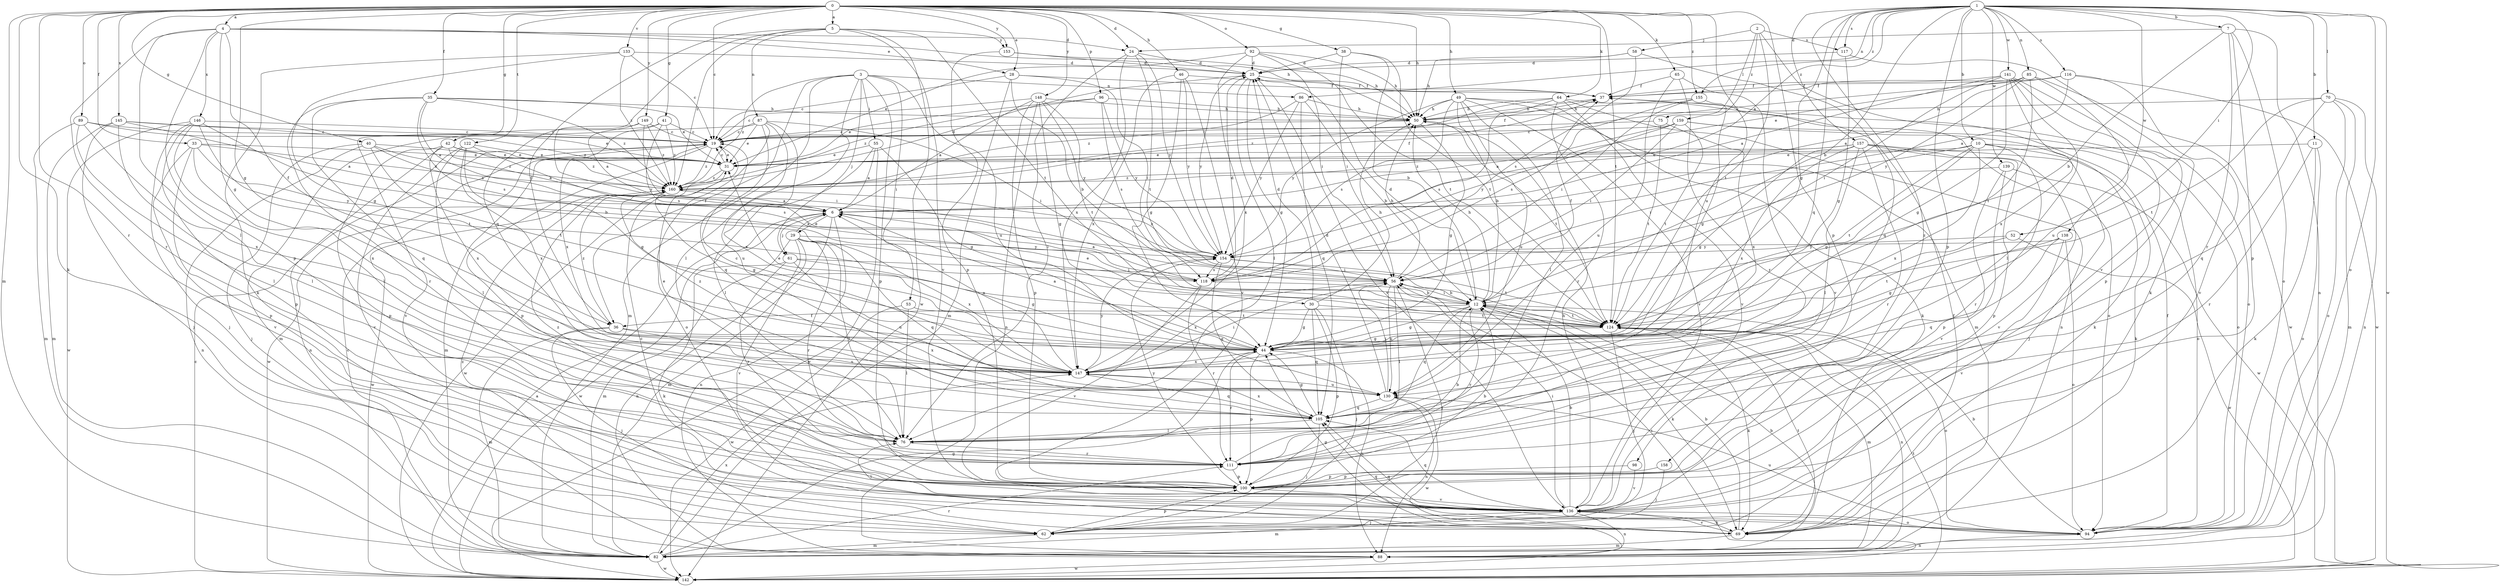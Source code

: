 strict digraph  {
0;
1;
2;
3;
4;
5;
6;
7;
10;
11;
12;
19;
24;
25;
28;
29;
30;
31;
33;
35;
36;
37;
38;
40;
41;
42;
44;
46;
49;
50;
52;
53;
55;
56;
58;
61;
62;
64;
65;
69;
70;
75;
76;
82;
85;
86;
87;
88;
89;
92;
94;
96;
98;
100;
105;
111;
116;
117;
118;
122;
124;
130;
133;
136;
138;
139;
141;
142;
145;
146;
147;
148;
149;
153;
154;
155;
157;
158;
159;
160;
0 -> 4  [label=a];
0 -> 5  [label=a];
0 -> 19  [label=c];
0 -> 24  [label=d];
0 -> 28  [label=e];
0 -> 33  [label=f];
0 -> 35  [label=f];
0 -> 38  [label=g];
0 -> 40  [label=g];
0 -> 41  [label=g];
0 -> 42  [label=g];
0 -> 44  [label=g];
0 -> 46  [label=h];
0 -> 49  [label=h];
0 -> 50  [label=h];
0 -> 64  [label=k];
0 -> 65  [label=k];
0 -> 69  [label=k];
0 -> 82  [label=m];
0 -> 89  [label=o];
0 -> 92  [label=o];
0 -> 96  [label=p];
0 -> 98  [label=p];
0 -> 111  [label=r];
0 -> 122  [label=t];
0 -> 124  [label=t];
0 -> 130  [label=u];
0 -> 133  [label=v];
0 -> 145  [label=x];
0 -> 148  [label=y];
0 -> 149  [label=y];
0 -> 153  [label=y];
0 -> 155  [label=z];
1 -> 6  [label=a];
1 -> 7  [label=b];
1 -> 10  [label=b];
1 -> 11  [label=b];
1 -> 12  [label=b];
1 -> 44  [label=g];
1 -> 52  [label=i];
1 -> 70  [label=l];
1 -> 85  [label=n];
1 -> 86  [label=n];
1 -> 94  [label=o];
1 -> 100  [label=p];
1 -> 105  [label=q];
1 -> 116  [label=s];
1 -> 117  [label=s];
1 -> 138  [label=w];
1 -> 139  [label=w];
1 -> 141  [label=w];
1 -> 142  [label=w];
1 -> 155  [label=z];
1 -> 157  [label=z];
1 -> 158  [label=z];
2 -> 58  [label=j];
2 -> 75  [label=l];
2 -> 117  [label=s];
2 -> 124  [label=t];
2 -> 136  [label=v];
2 -> 159  [label=z];
3 -> 36  [label=f];
3 -> 53  [label=i];
3 -> 55  [label=i];
3 -> 61  [label=j];
3 -> 76  [label=l];
3 -> 82  [label=m];
3 -> 86  [label=n];
3 -> 100  [label=p];
3 -> 130  [label=u];
3 -> 160  [label=z];
4 -> 24  [label=d];
4 -> 28  [label=e];
4 -> 36  [label=f];
4 -> 44  [label=g];
4 -> 50  [label=h];
4 -> 76  [label=l];
4 -> 100  [label=p];
4 -> 111  [label=r];
4 -> 146  [label=x];
5 -> 36  [label=f];
5 -> 87  [label=n];
5 -> 105  [label=q];
5 -> 124  [label=t];
5 -> 136  [label=v];
5 -> 142  [label=w];
5 -> 153  [label=y];
5 -> 160  [label=z];
6 -> 29  [label=e];
6 -> 30  [label=e];
6 -> 61  [label=j];
6 -> 82  [label=m];
6 -> 88  [label=n];
6 -> 142  [label=w];
7 -> 12  [label=b];
7 -> 24  [label=d];
7 -> 88  [label=n];
7 -> 94  [label=o];
7 -> 100  [label=p];
7 -> 111  [label=r];
10 -> 31  [label=e];
10 -> 44  [label=g];
10 -> 56  [label=i];
10 -> 69  [label=k];
10 -> 94  [label=o];
10 -> 111  [label=r];
10 -> 124  [label=t];
10 -> 147  [label=x];
11 -> 31  [label=e];
11 -> 69  [label=k];
11 -> 94  [label=o];
11 -> 111  [label=r];
12 -> 25  [label=d];
12 -> 36  [label=f];
12 -> 37  [label=f];
12 -> 44  [label=g];
12 -> 50  [label=h];
12 -> 56  [label=i];
12 -> 69  [label=k];
12 -> 105  [label=q];
12 -> 111  [label=r];
12 -> 124  [label=t];
19 -> 31  [label=e];
19 -> 37  [label=f];
19 -> 82  [label=m];
19 -> 100  [label=p];
19 -> 142  [label=w];
19 -> 160  [label=z];
24 -> 25  [label=d];
24 -> 76  [label=l];
24 -> 124  [label=t];
24 -> 147  [label=x];
24 -> 154  [label=y];
25 -> 37  [label=f];
25 -> 44  [label=g];
25 -> 76  [label=l];
25 -> 136  [label=v];
25 -> 154  [label=y];
28 -> 12  [label=b];
28 -> 19  [label=c];
28 -> 37  [label=f];
28 -> 56  [label=i];
28 -> 82  [label=m];
29 -> 6  [label=a];
29 -> 76  [label=l];
29 -> 82  [label=m];
29 -> 88  [label=n];
29 -> 105  [label=q];
29 -> 111  [label=r];
29 -> 136  [label=v];
29 -> 147  [label=x];
29 -> 154  [label=y];
30 -> 25  [label=d];
30 -> 44  [label=g];
30 -> 50  [label=h];
30 -> 62  [label=j];
30 -> 100  [label=p];
30 -> 105  [label=q];
30 -> 124  [label=t];
31 -> 19  [label=c];
31 -> 142  [label=w];
31 -> 160  [label=z];
33 -> 31  [label=e];
33 -> 100  [label=p];
33 -> 136  [label=v];
33 -> 147  [label=x];
33 -> 154  [label=y];
33 -> 160  [label=z];
35 -> 6  [label=a];
35 -> 31  [label=e];
35 -> 50  [label=h];
35 -> 105  [label=q];
35 -> 111  [label=r];
35 -> 118  [label=s];
35 -> 160  [label=z];
36 -> 62  [label=j];
36 -> 82  [label=m];
36 -> 130  [label=u];
36 -> 147  [label=x];
36 -> 160  [label=z];
37 -> 50  [label=h];
38 -> 12  [label=b];
38 -> 25  [label=d];
38 -> 56  [label=i];
38 -> 124  [label=t];
40 -> 6  [label=a];
40 -> 31  [label=e];
40 -> 62  [label=j];
40 -> 88  [label=n];
40 -> 124  [label=t];
40 -> 160  [label=z];
41 -> 19  [label=c];
41 -> 118  [label=s];
41 -> 136  [label=v];
41 -> 147  [label=x];
41 -> 160  [label=z];
42 -> 6  [label=a];
42 -> 31  [label=e];
42 -> 88  [label=n];
42 -> 100  [label=p];
42 -> 147  [label=x];
42 -> 160  [label=z];
44 -> 6  [label=a];
44 -> 31  [label=e];
44 -> 88  [label=n];
44 -> 100  [label=p];
44 -> 111  [label=r];
44 -> 147  [label=x];
46 -> 37  [label=f];
46 -> 44  [label=g];
46 -> 136  [label=v];
46 -> 147  [label=x];
46 -> 154  [label=y];
49 -> 12  [label=b];
49 -> 50  [label=h];
49 -> 69  [label=k];
49 -> 76  [label=l];
49 -> 82  [label=m];
49 -> 118  [label=s];
49 -> 130  [label=u];
49 -> 136  [label=v];
49 -> 154  [label=y];
50 -> 19  [label=c];
50 -> 44  [label=g];
50 -> 124  [label=t];
52 -> 124  [label=t];
52 -> 142  [label=w];
52 -> 154  [label=y];
53 -> 76  [label=l];
53 -> 124  [label=t];
53 -> 142  [label=w];
55 -> 6  [label=a];
55 -> 31  [label=e];
55 -> 44  [label=g];
55 -> 76  [label=l];
55 -> 142  [label=w];
56 -> 12  [label=b];
56 -> 50  [label=h];
56 -> 62  [label=j];
56 -> 76  [label=l];
56 -> 130  [label=u];
56 -> 147  [label=x];
58 -> 25  [label=d];
58 -> 50  [label=h];
58 -> 105  [label=q];
58 -> 118  [label=s];
61 -> 44  [label=g];
61 -> 56  [label=i];
61 -> 69  [label=k];
61 -> 111  [label=r];
61 -> 130  [label=u];
62 -> 82  [label=m];
62 -> 100  [label=p];
62 -> 160  [label=z];
64 -> 50  [label=h];
64 -> 88  [label=n];
64 -> 94  [label=o];
64 -> 111  [label=r];
64 -> 118  [label=s];
64 -> 136  [label=v];
64 -> 160  [label=z];
65 -> 37  [label=f];
65 -> 111  [label=r];
65 -> 130  [label=u];
65 -> 136  [label=v];
69 -> 12  [label=b];
69 -> 37  [label=f];
69 -> 44  [label=g];
69 -> 82  [label=m];
69 -> 105  [label=q];
69 -> 124  [label=t];
69 -> 136  [label=v];
70 -> 50  [label=h];
70 -> 82  [label=m];
70 -> 88  [label=n];
70 -> 94  [label=o];
70 -> 105  [label=q];
70 -> 124  [label=t];
75 -> 19  [label=c];
75 -> 124  [label=t];
75 -> 147  [label=x];
76 -> 111  [label=r];
82 -> 12  [label=b];
82 -> 19  [label=c];
82 -> 44  [label=g];
82 -> 111  [label=r];
82 -> 142  [label=w];
82 -> 147  [label=x];
85 -> 6  [label=a];
85 -> 31  [label=e];
85 -> 37  [label=f];
85 -> 124  [label=t];
85 -> 130  [label=u];
85 -> 142  [label=w];
85 -> 154  [label=y];
86 -> 12  [label=b];
86 -> 50  [label=h];
86 -> 105  [label=q];
86 -> 154  [label=y];
86 -> 160  [label=z];
87 -> 19  [label=c];
87 -> 31  [label=e];
87 -> 56  [label=i];
87 -> 82  [label=m];
87 -> 94  [label=o];
87 -> 105  [label=q];
87 -> 130  [label=u];
87 -> 147  [label=x];
88 -> 142  [label=w];
89 -> 19  [label=c];
89 -> 76  [label=l];
89 -> 82  [label=m];
89 -> 147  [label=x];
89 -> 160  [label=z];
92 -> 25  [label=d];
92 -> 31  [label=e];
92 -> 50  [label=h];
92 -> 56  [label=i];
92 -> 124  [label=t];
92 -> 147  [label=x];
94 -> 12  [label=b];
94 -> 19  [label=c];
94 -> 37  [label=f];
94 -> 88  [label=n];
94 -> 105  [label=q];
94 -> 130  [label=u];
96 -> 31  [label=e];
96 -> 50  [label=h];
96 -> 118  [label=s];
96 -> 154  [label=y];
96 -> 160  [label=z];
98 -> 100  [label=p];
98 -> 136  [label=v];
100 -> 12  [label=b];
100 -> 136  [label=v];
100 -> 154  [label=y];
105 -> 44  [label=g];
105 -> 62  [label=j];
105 -> 76  [label=l];
105 -> 147  [label=x];
111 -> 12  [label=b];
111 -> 100  [label=p];
111 -> 160  [label=z];
116 -> 6  [label=a];
116 -> 19  [label=c];
116 -> 37  [label=f];
116 -> 136  [label=v];
116 -> 142  [label=w];
117 -> 25  [label=d];
117 -> 44  [label=g];
117 -> 69  [label=k];
118 -> 6  [label=a];
118 -> 12  [label=b];
118 -> 25  [label=d];
118 -> 111  [label=r];
118 -> 136  [label=v];
122 -> 31  [label=e];
122 -> 44  [label=g];
122 -> 76  [label=l];
122 -> 118  [label=s];
122 -> 136  [label=v];
122 -> 147  [label=x];
124 -> 44  [label=g];
124 -> 62  [label=j];
124 -> 69  [label=k];
124 -> 82  [label=m];
124 -> 88  [label=n];
124 -> 94  [label=o];
130 -> 25  [label=d];
130 -> 31  [label=e];
130 -> 56  [label=i];
130 -> 88  [label=n];
130 -> 105  [label=q];
130 -> 142  [label=w];
133 -> 19  [label=c];
133 -> 25  [label=d];
133 -> 44  [label=g];
133 -> 69  [label=k];
133 -> 160  [label=z];
136 -> 12  [label=b];
136 -> 50  [label=h];
136 -> 56  [label=i];
136 -> 62  [label=j];
136 -> 69  [label=k];
136 -> 76  [label=l];
136 -> 82  [label=m];
136 -> 88  [label=n];
136 -> 94  [label=o];
136 -> 105  [label=q];
138 -> 44  [label=g];
138 -> 94  [label=o];
138 -> 105  [label=q];
138 -> 136  [label=v];
138 -> 154  [label=y];
139 -> 100  [label=p];
139 -> 136  [label=v];
139 -> 142  [label=w];
139 -> 160  [label=z];
141 -> 6  [label=a];
141 -> 37  [label=f];
141 -> 44  [label=g];
141 -> 56  [label=i];
141 -> 76  [label=l];
141 -> 94  [label=o];
141 -> 100  [label=p];
141 -> 147  [label=x];
142 -> 6  [label=a];
142 -> 19  [label=c];
142 -> 56  [label=i];
142 -> 124  [label=t];
145 -> 6  [label=a];
145 -> 19  [label=c];
145 -> 31  [label=e];
145 -> 62  [label=j];
145 -> 76  [label=l];
145 -> 82  [label=m];
146 -> 12  [label=b];
146 -> 19  [label=c];
146 -> 62  [label=j];
146 -> 76  [label=l];
146 -> 100  [label=p];
146 -> 124  [label=t];
146 -> 142  [label=w];
147 -> 6  [label=a];
147 -> 19  [label=c];
147 -> 56  [label=i];
147 -> 105  [label=q];
147 -> 130  [label=u];
147 -> 154  [label=y];
147 -> 160  [label=z];
148 -> 6  [label=a];
148 -> 19  [label=c];
148 -> 44  [label=g];
148 -> 50  [label=h];
148 -> 88  [label=n];
148 -> 100  [label=p];
148 -> 124  [label=t];
148 -> 154  [label=y];
149 -> 6  [label=a];
149 -> 19  [label=c];
149 -> 56  [label=i];
149 -> 154  [label=y];
149 -> 160  [label=z];
153 -> 25  [label=d];
153 -> 50  [label=h];
153 -> 100  [label=p];
154 -> 56  [label=i];
154 -> 105  [label=q];
154 -> 118  [label=s];
154 -> 124  [label=t];
154 -> 160  [label=z];
155 -> 44  [label=g];
155 -> 50  [label=h];
155 -> 56  [label=i];
155 -> 118  [label=s];
157 -> 31  [label=e];
157 -> 44  [label=g];
157 -> 62  [label=j];
157 -> 76  [label=l];
157 -> 100  [label=p];
157 -> 111  [label=r];
157 -> 136  [label=v];
157 -> 147  [label=x];
157 -> 160  [label=z];
158 -> 62  [label=j];
158 -> 100  [label=p];
159 -> 6  [label=a];
159 -> 19  [label=c];
159 -> 56  [label=i];
159 -> 69  [label=k];
159 -> 94  [label=o];
159 -> 124  [label=t];
159 -> 154  [label=y];
160 -> 6  [label=a];
160 -> 25  [label=d];
160 -> 37  [label=f];
160 -> 44  [label=g];
160 -> 142  [label=w];
}
